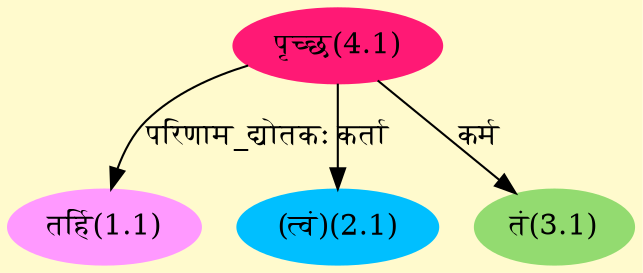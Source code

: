 digraph G{
rankdir=BT;
 compound=true;
 bgcolor="lemonchiffon1";
Node1_1 [style=filled, color="#FF99FF" label = "तर्हि(1.1)"]
Node4_1 [style=filled, color="#FF1975" label = "पृच्छ(4.1)"]
Node2_1 [style=filled, color="#00BFFF" label = "(त्वं)(2.1)"]
Node3_1 [style=filled, color="#93DB70" label = "तं(3.1)"]
/* Start of Relations section */

Node1_1 -> Node4_1 [  label="परिणाम_द्योतकः"  dir="back" ]
Node2_1 -> Node4_1 [  label="कर्ता"  dir="back" ]
Node3_1 -> Node4_1 [  label="कर्म"  dir="back" ]
}
